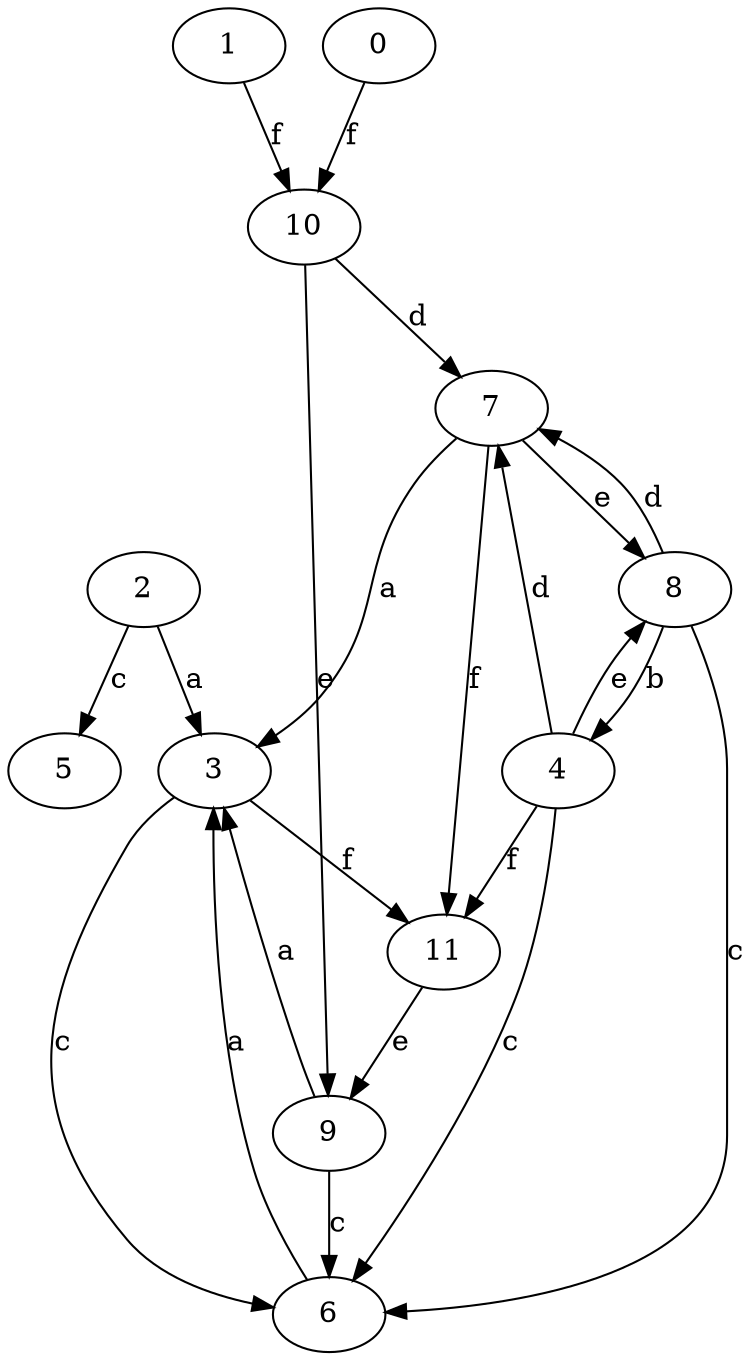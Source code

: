strict digraph  {
1;
2;
3;
4;
5;
6;
7;
8;
9;
10;
0;
11;
1 -> 10  [label=f];
2 -> 3  [label=a];
2 -> 5  [label=c];
3 -> 6  [label=c];
3 -> 11  [label=f];
4 -> 6  [label=c];
4 -> 7  [label=d];
4 -> 8  [label=e];
4 -> 11  [label=f];
6 -> 3  [label=a];
7 -> 3  [label=a];
7 -> 8  [label=e];
7 -> 11  [label=f];
8 -> 4  [label=b];
8 -> 6  [label=c];
8 -> 7  [label=d];
9 -> 3  [label=a];
9 -> 6  [label=c];
10 -> 7  [label=d];
10 -> 9  [label=e];
0 -> 10  [label=f];
11 -> 9  [label=e];
}
